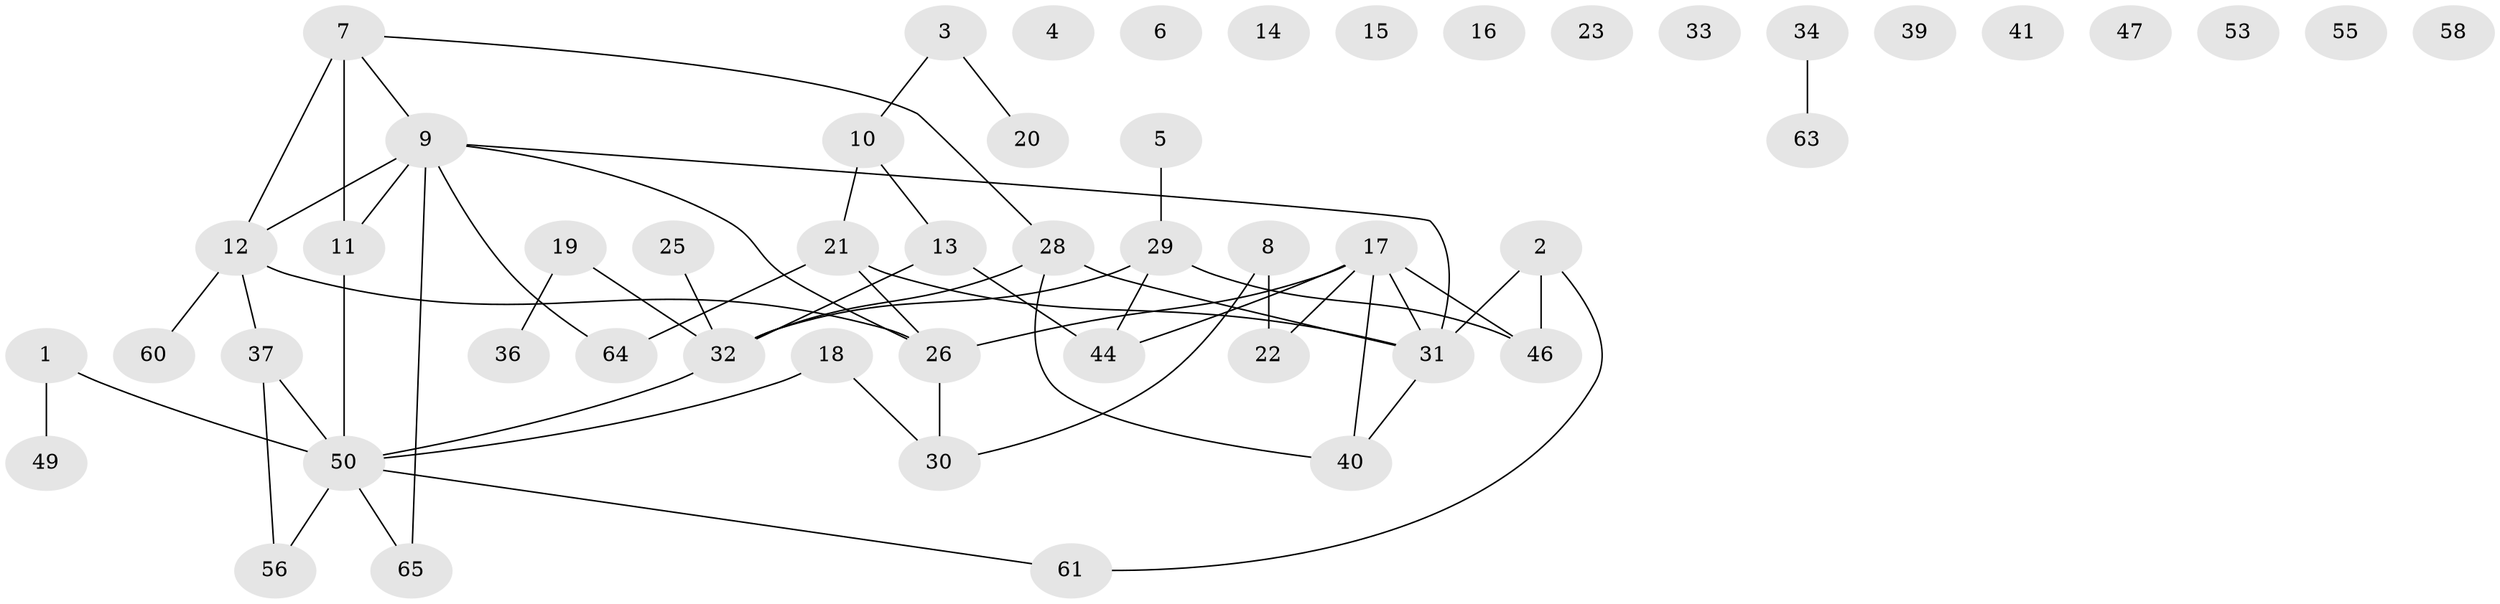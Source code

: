 // Generated by graph-tools (version 1.1) at 2025/23/03/03/25 07:23:29]
// undirected, 51 vertices, 57 edges
graph export_dot {
graph [start="1"]
  node [color=gray90,style=filled];
  1 [super="+35"];
  2 [super="+54"];
  3 [super="+27"];
  4;
  5;
  6;
  7 [super="+52"];
  8 [super="+72"];
  9 [super="+38"];
  10;
  11 [super="+62"];
  12 [super="+24"];
  13 [super="+67"];
  14;
  15;
  16;
  17 [super="+70"];
  18 [super="+45"];
  19;
  20;
  21 [super="+59"];
  22;
  23;
  25 [super="+69"];
  26;
  28 [super="+48"];
  29 [super="+51"];
  30 [super="+43"];
  31;
  32 [super="+71"];
  33;
  34 [super="+57"];
  36;
  37 [super="+66"];
  39;
  40 [super="+42"];
  41;
  44;
  46;
  47;
  49;
  50 [super="+68"];
  53;
  55;
  56;
  58;
  60;
  61;
  63;
  64;
  65;
  1 -- 50;
  1 -- 49;
  2 -- 61;
  2 -- 46;
  2 -- 31;
  3 -- 10;
  3 -- 20;
  5 -- 29;
  7 -- 11 [weight=2];
  7 -- 12 [weight=2];
  7 -- 28;
  7 -- 9;
  8 -- 22;
  8 -- 30;
  9 -- 31;
  9 -- 64;
  9 -- 65;
  9 -- 26;
  9 -- 11;
  9 -- 12;
  10 -- 21;
  10 -- 13;
  11 -- 50;
  12 -- 37;
  12 -- 60;
  12 -- 26;
  13 -- 32;
  13 -- 44;
  17 -- 26;
  17 -- 31;
  17 -- 44;
  17 -- 40;
  17 -- 22;
  17 -- 46;
  18 -- 50;
  18 -- 30;
  19 -- 32;
  19 -- 36;
  21 -- 31;
  21 -- 64;
  21 -- 26;
  25 -- 32;
  26 -- 30;
  28 -- 31;
  28 -- 32;
  28 -- 40;
  29 -- 32;
  29 -- 44;
  29 -- 46;
  31 -- 40;
  32 -- 50;
  34 -- 63;
  37 -- 56;
  37 -- 50;
  50 -- 61;
  50 -- 56;
  50 -- 65;
}
